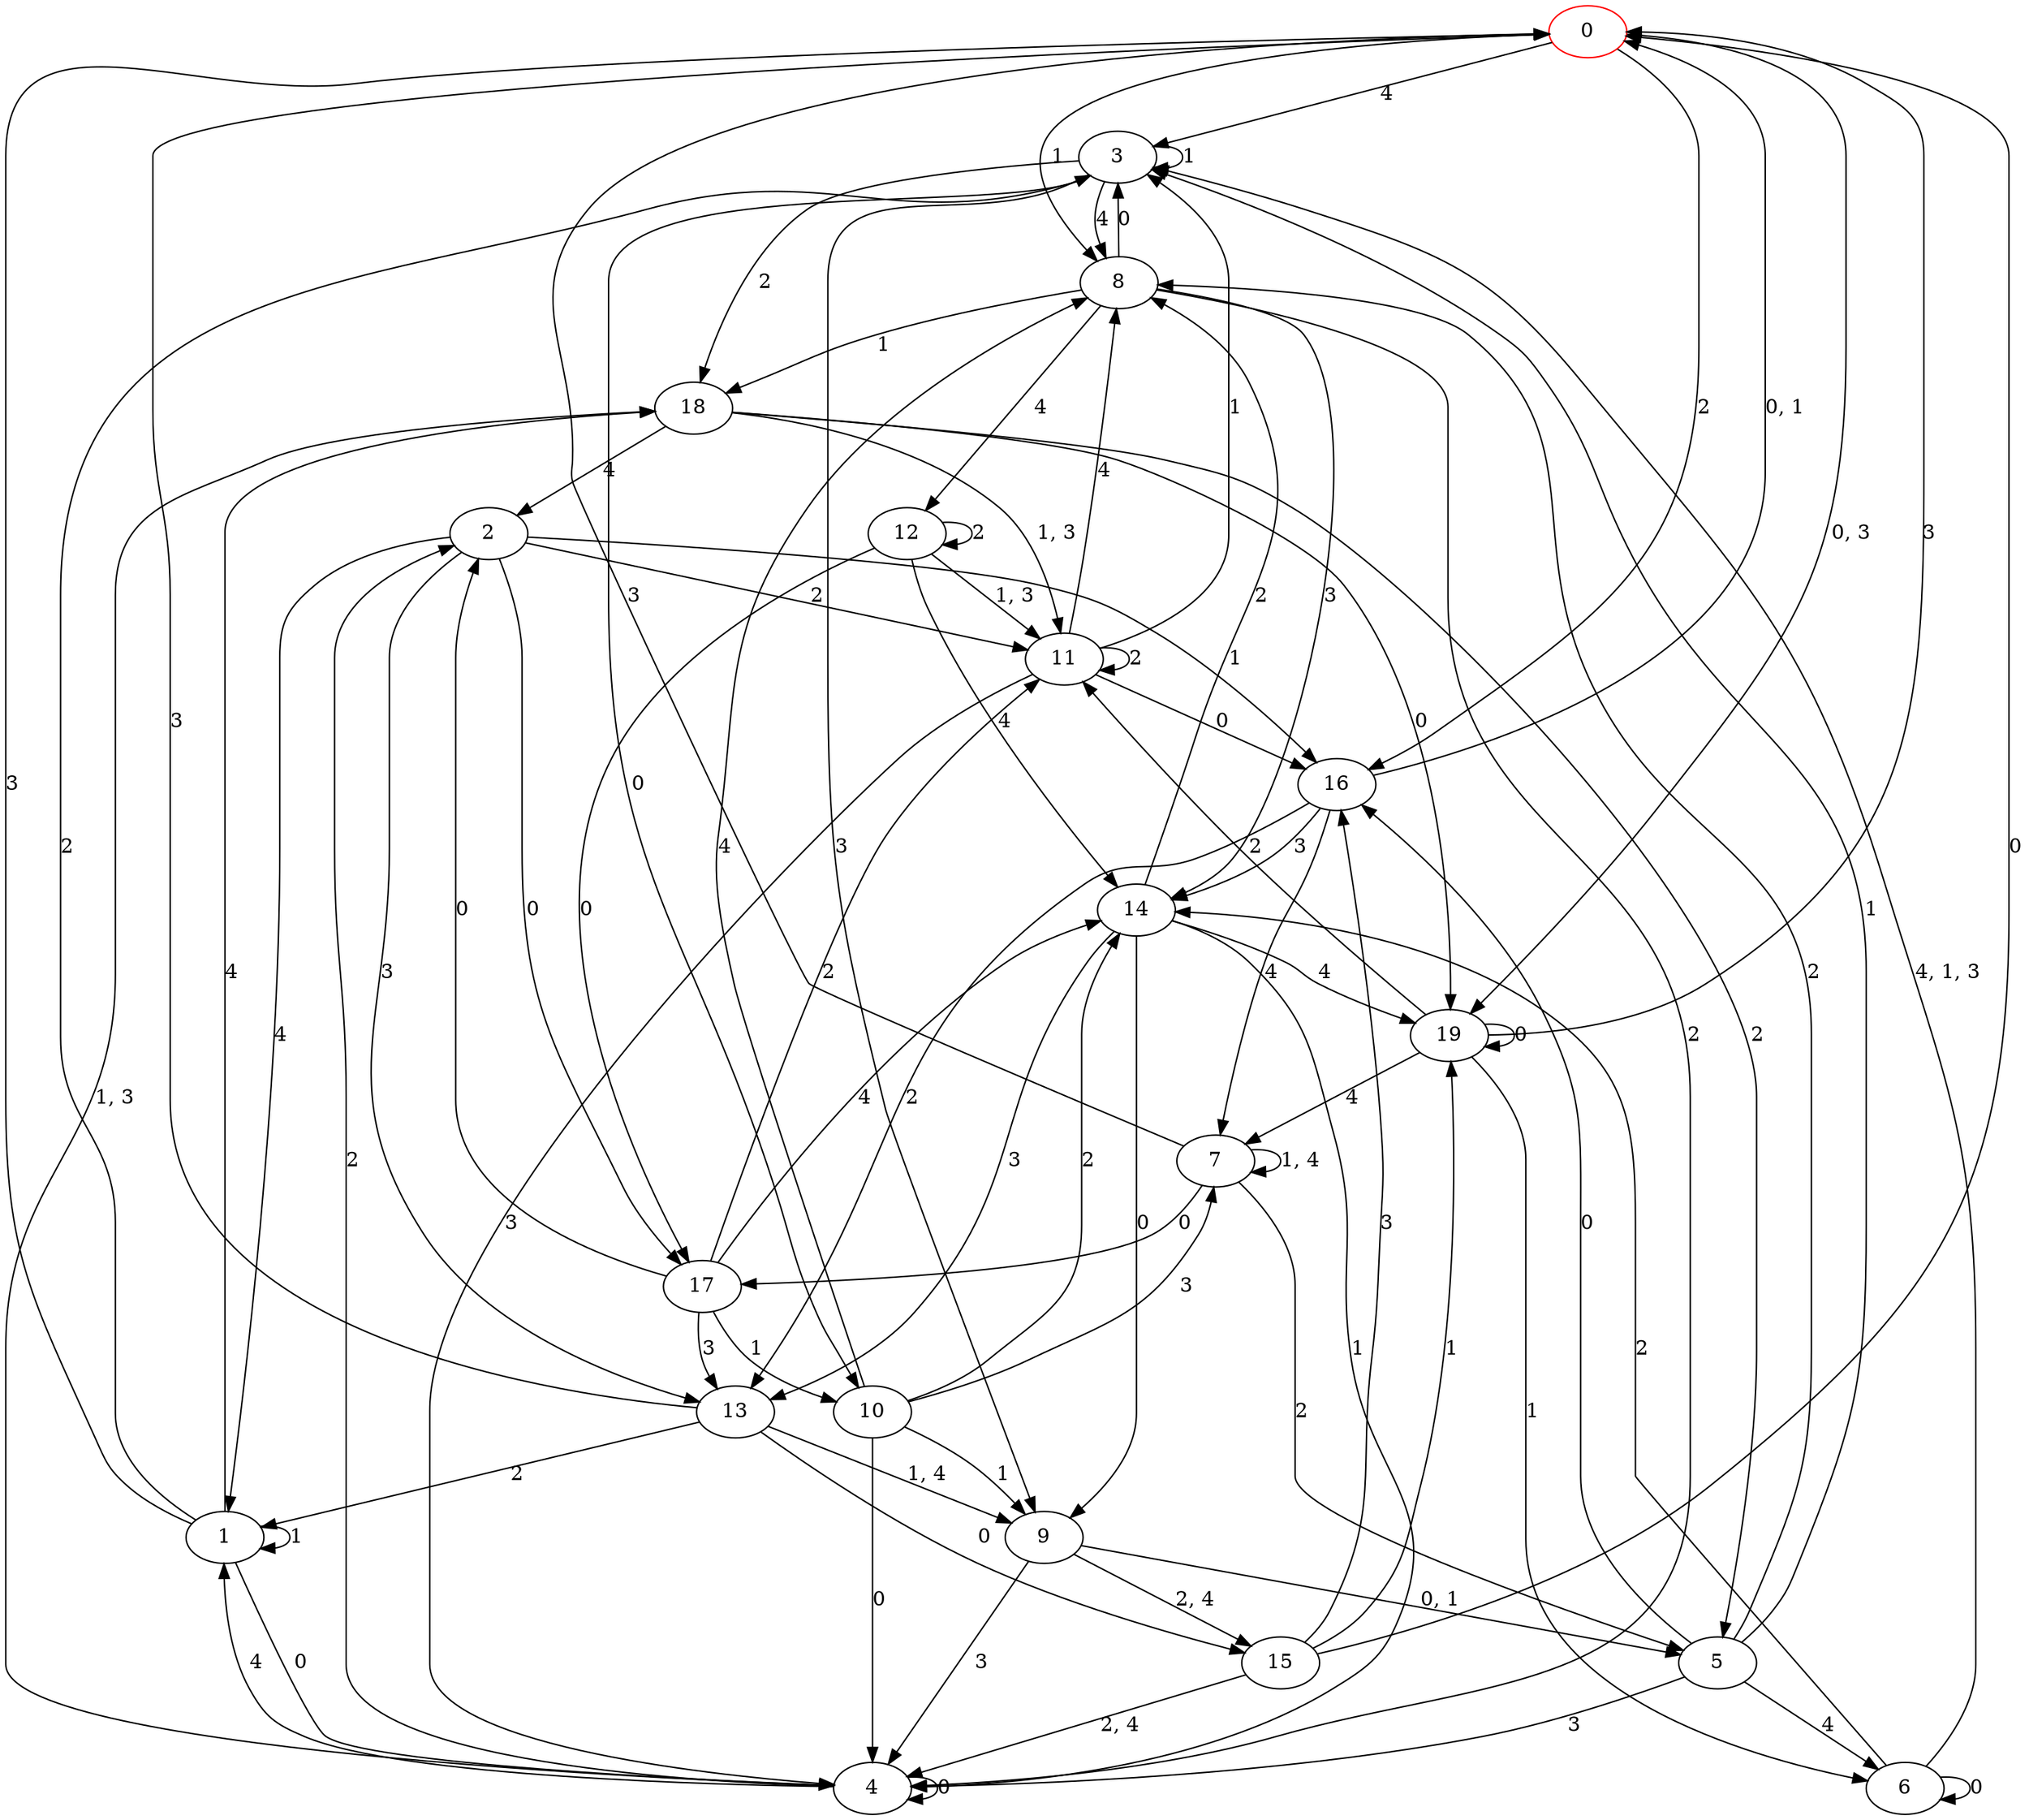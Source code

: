 digraph g {
0 [label= "0"] [color="red"];
1 [label= "1"];
2 [label= "2"];
3 [label= "3"];
4 [label= "4"];
5 [label= "5"];
6 [label= "6"];
7 [label= "7"];
8 [label= "8"];
9 [label= "9"];
10 [label= "10"];
11 [label= "11"];
12 [label= "12"];
13 [label= "13"];
14 [label= "14"];
15 [label= "15"];
16 [label= "16"];
17 [label= "17"];
18 [label= "18"];
19 [label= "19"];
0 -> 8[label= "1"];
0 -> 16[label= "2"];
0 -> 3[label= "4"];
1 -> 4[label= "0"];
1 -> 1[label= "1"];
1 -> 3[label= "2"];
1 -> 0[label= "3"];
1 -> 18[label= "4"];
2 -> 17[label= "0"];
2 -> 16[label= "1"];
2 -> 11[label= "2"];
2 -> 13[label= "3"];
2 -> 1[label= "4"];
3 -> 10[label= "0"];
3 -> 3[label= "1"];
3 -> 18[label= "2"];
3 -> 9[label= "3"];
3 -> 8[label= "4"];
4 -> 4[label= "0"];
4 -> 2[label= "2"];
4 -> 1[label= "4"];
5 -> 16[label= "0"];
5 -> 3[label= "1"];
5 -> 8[label= "2"];
5 -> 4[label= "3"];
5 -> 6[label= "4"];
6 -> 6[label= "0"];
6 -> 14[label= "2"];
7 -> 17[label= "0"];
7 -> 5[label= "2"];
7 -> 0[label= "3"];
8 -> 3[label= "0"];
8 -> 18[label= "1"];
8 -> 4[label= "2"];
8 -> 14[label= "3"];
8 -> 12[label= "4"];
9 -> 4[label= "3"];
10 -> 4[label= "0"];
10 -> 9[label= "1"];
10 -> 14[label= "2"];
10 -> 7[label= "3"];
10 -> 8[label= "4"];
11 -> 16[label= "0"];
11 -> 3[label= "1"];
11 -> 11[label= "2"];
11 -> 4[label= "3"];
11 -> 8[label= "4"];
12 -> 17[label= "0"];
12 -> 12[label= "2"];
12 -> 14[label= "4"];
13 -> 15[label= "0"];
13 -> 1[label= "2"];
13 -> 0[label= "3"];
14 -> 9[label= "0"];
14 -> 4[label= "1"];
14 -> 8[label= "2"];
14 -> 13[label= "3"];
14 -> 19[label= "4"];
15 -> 0[label= "0"];
15 -> 19[label= "1"];
15 -> 16[label= "3"];
16 -> 13[label= "2"];
16 -> 14[label= "3"];
16 -> 7[label= "4"];
17 -> 2[label= "0"];
17 -> 10[label= "1"];
17 -> 11[label= "2"];
17 -> 13[label= "3"];
17 -> 14[label= "4"];
18 -> 19[label= "0"];
18 -> 5[label= "2"];
18 -> 2[label= "4"];
19 -> 19[label= "0"];
19 -> 6[label= "1"];
19 -> 11[label= "2"];
19 -> 0[label= "3"];
19 -> 7[label= "4"];
0 -> 19[label= "0, 3"];
4 -> 18[label= "1, 3"];
6 -> 3[label= "4, 1, 3"];
7 -> 7[label= "1, 4"];
9 -> 5[label= "0, 1"];
9 -> 15[label= "2, 4"];
12 -> 11[label= "1, 3"];
13 -> 9[label= "1, 4"];
15 -> 4[label= "2, 4"];
16 -> 0[label= "0, 1"];
18 -> 11[label= "1, 3"];
}
